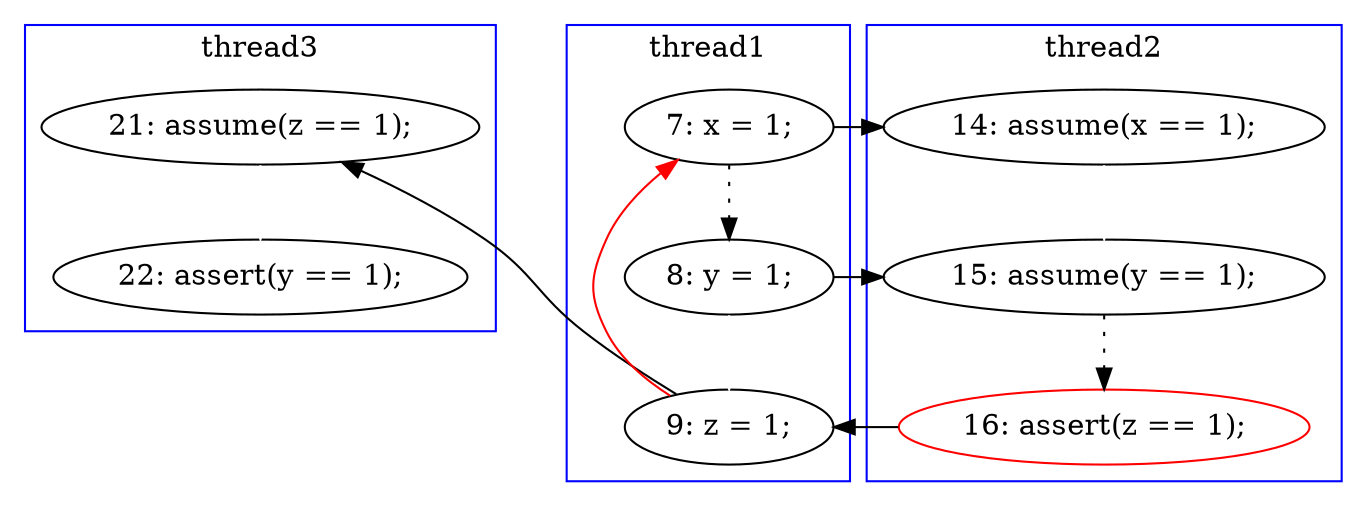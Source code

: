 digraph Counterexample {
	13 -> 15 [color = black, style = solid, constraint = false]
	20 -> 22 [color = white, style = solid]
	13 -> 17 [color = white, style = solid]
	17 -> 20 [color = black, style = solid, constraint = false]
	15 -> 16 [color = black, style = dotted]
	14 -> 15 [color = white, style = solid]
	16 -> 17 [color = black, style = solid, constraint = false]
	10 -> 14 [color = black, style = solid, constraint = false]
	10 -> 13 [color = black, style = dotted]
	17 -> 10 [color = red, style = solid, constraint = false]
	subgraph cluster3 {
		label = thread3
		color = blue
		20  [label = "21: assume(z == 1);"]
		22  [label = "22: assert(y == 1);"]
	}
	subgraph cluster1 {
		label = thread1
		color = blue
		17  [label = "9: z = 1;"]
		13  [label = "8: y = 1;"]
		10  [label = "7: x = 1;"]
	}
	subgraph cluster2 {
		label = thread2
		color = blue
		14  [label = "14: assume(x == 1);"]
		16  [label = "16: assert(z == 1);", color = red]
		15  [label = "15: assume(y == 1);"]
	}
}
